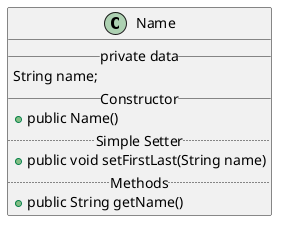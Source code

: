 @startuml
class Name{
__private data__
String name;
__Constructor__
+public Name()
..Simple Setter..
+public void setFirstLast(String name)
..Methods..
+public String getName()
}
@enduml